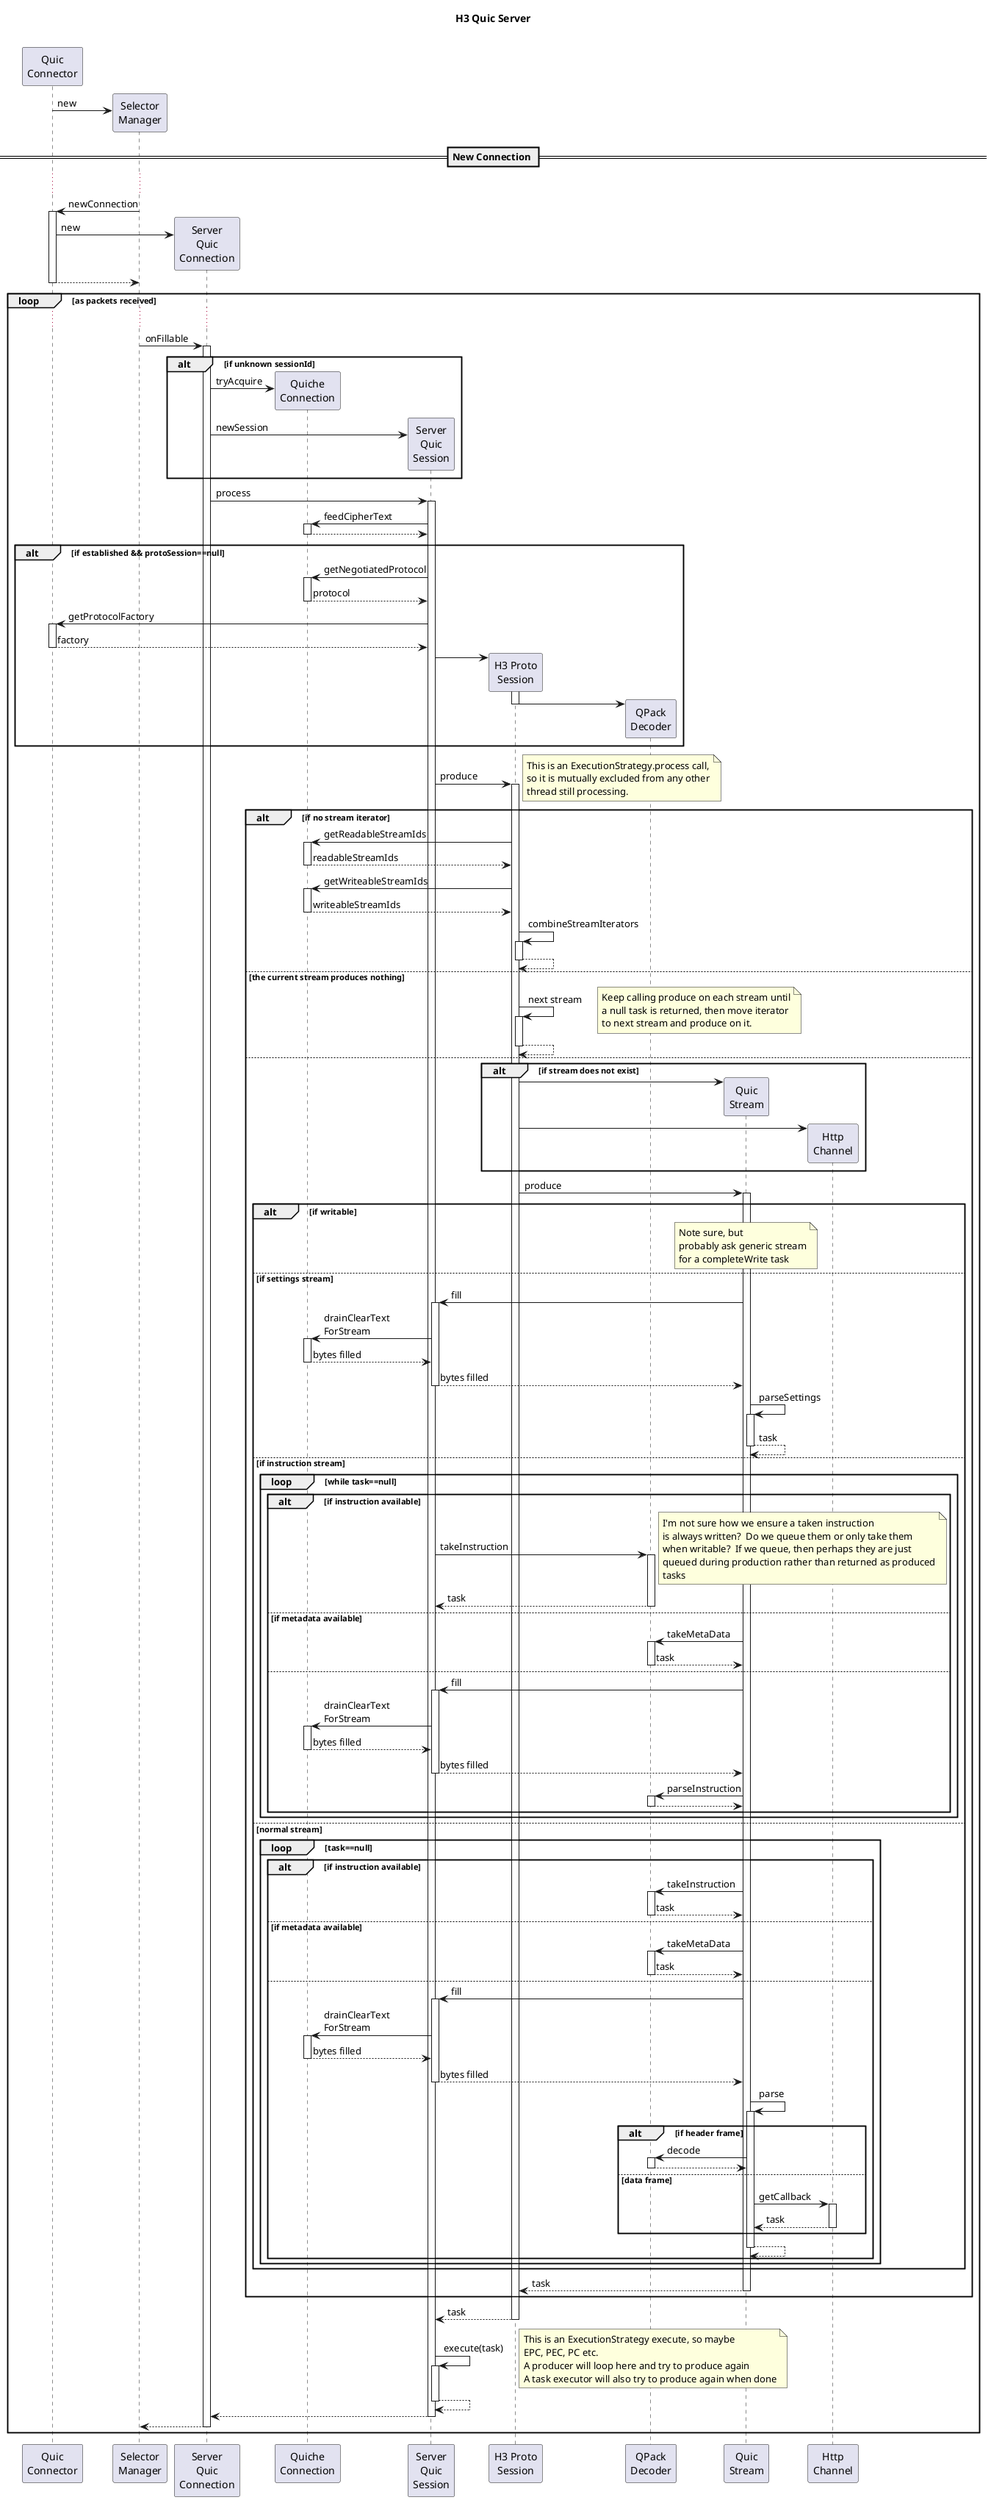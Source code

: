 @startuml
title "H3 Quic Server"

participant QuicConnector as "Quic\nConnector"
participant SelectorManager as "Selector\nManager"
participant QuicConnection as "Server\nQuic\nConnection"
participant Quiche as "Quiche\nConnection"
participant QuicSession as "Server\nQuic\nSession"
participant ProtoSession as "H3 Proto\nSession"
participant Decoder as "QPack\nDecoder"
participant QuicStream as "Quic\nStream"
participant HttpChannel as "Http\nChannel"
autoactivate on


QuicConnector -> SelectorManager ** : new

== New Connection ==
...
SelectorManager -> QuicConnector : newConnection
  QuicConnector -> QuicConnection ** : new
return
loop as packets received
  ...
  SelectorManager -> QuicConnection : onFillable
    alt if unknown sessionId
      QuicConnection -> Quiche ** : tryAcquire
      QuicConnection -> QuicSession ** : newSession
    end
    QuicConnection -> QuicSession : process
      QuicSession -> Quiche : feedCipherText
      return
      alt if established && protoSession==null
        QuicSession -> Quiche : getNegotiatedProtocol
        return protocol
        QuicSession -> QuicConnector : getProtocolFactory
        return factory
        QuicSession -> ProtoSession **
        activate ProtoSession
        ProtoSession -> Decoder **
        deactivate ProtoSession
      end
      QuicSession -> ProtoSession : produce
        note right
          This is an ExecutionStrategy.process call,
          so it is mutually excluded from any other
          thread still processing.
        end note
        alt if no stream iterator
          ProtoSession -> Quiche : getReadableStreamIds
          return readableStreamIds
          ProtoSession -> Quiche : getWriteableStreamIds
          return writeableStreamIds
          ProtoSession -> ProtoSession : combineStreamIterators
          return
        else the current stream produces nothing
          ProtoSession -> ProtoSession : next stream
            note right
              Keep calling produce on each stream until
              a null task is returned, then move iterator
              to next stream and produce on it.
            end note
          return
        else
          alt if stream does not exist
            ProtoSession -> QuicStream **
            ProtoSession -> HttpChannel **
          end
          ProtoSession -> QuicStream : produce
            alt if writable
              note over QuicStream
                Note sure, but
                probably ask generic stream
                for a completeWrite task
              end note
            else if settings stream
              QuicStream -> QuicSession : fill
                QuicSession -> Quiche : drainClearText\nForStream
                return bytes filled
              return bytes filled
              QuicStream -> QuicStream : parseSettings
              return task
            else if instruction stream
              loop while task==null
                alt if instruction available
                  QuicSession -> Decoder : takeInstruction
                    note right
                      I'm not sure how we ensure a taken instruction
                      is always written?  Do we queue them or only take them
                      when writable?  If we queue, then perhaps they are just
                      queued during production rather than returned as produced
                      tasks
                    end note
                  return task
                else if metadata available
                  QuicStream -> Decoder : takeMetaData
                  return task
                else
                  QuicStream -> QuicSession : fill
                    QuicSession -> Quiche : drainClearText\nForStream
                    return bytes filled
                  return bytes filled
                  QuicStream -> Decoder : parseInstruction
                  return
                end
              end
            else normal stream
              loop task==null
                alt if instruction available
                  QuicStream -> Decoder : takeInstruction
                  return task
                else if metadata available
                  QuicStream -> Decoder : takeMetaData
                  return task
                else
                  QuicStream -> QuicSession : fill
                    QuicSession -> Quiche : drainClearText\nForStream
                    return bytes filled
                  return bytes filled
                  QuicStream -> QuicStream : parse
                    alt if header frame
                      QuicStream -> Decoder : decode
                      return
                    else data frame
                      QuicStream -> HttpChannel : getCallback
                      return task
                    end
                  return
                end
              end
            end
          return task
        end
      return task
      QuicSession -> QuicSession : execute(task)
        note right
          This is an ExecutionStrategy execute, so maybe
          EPC, PEC, PC etc.
          A producer will loop here and try to produce again
          A task executor will also try to produce again when done
        end note
      return
    return
  return
end
@enduml
